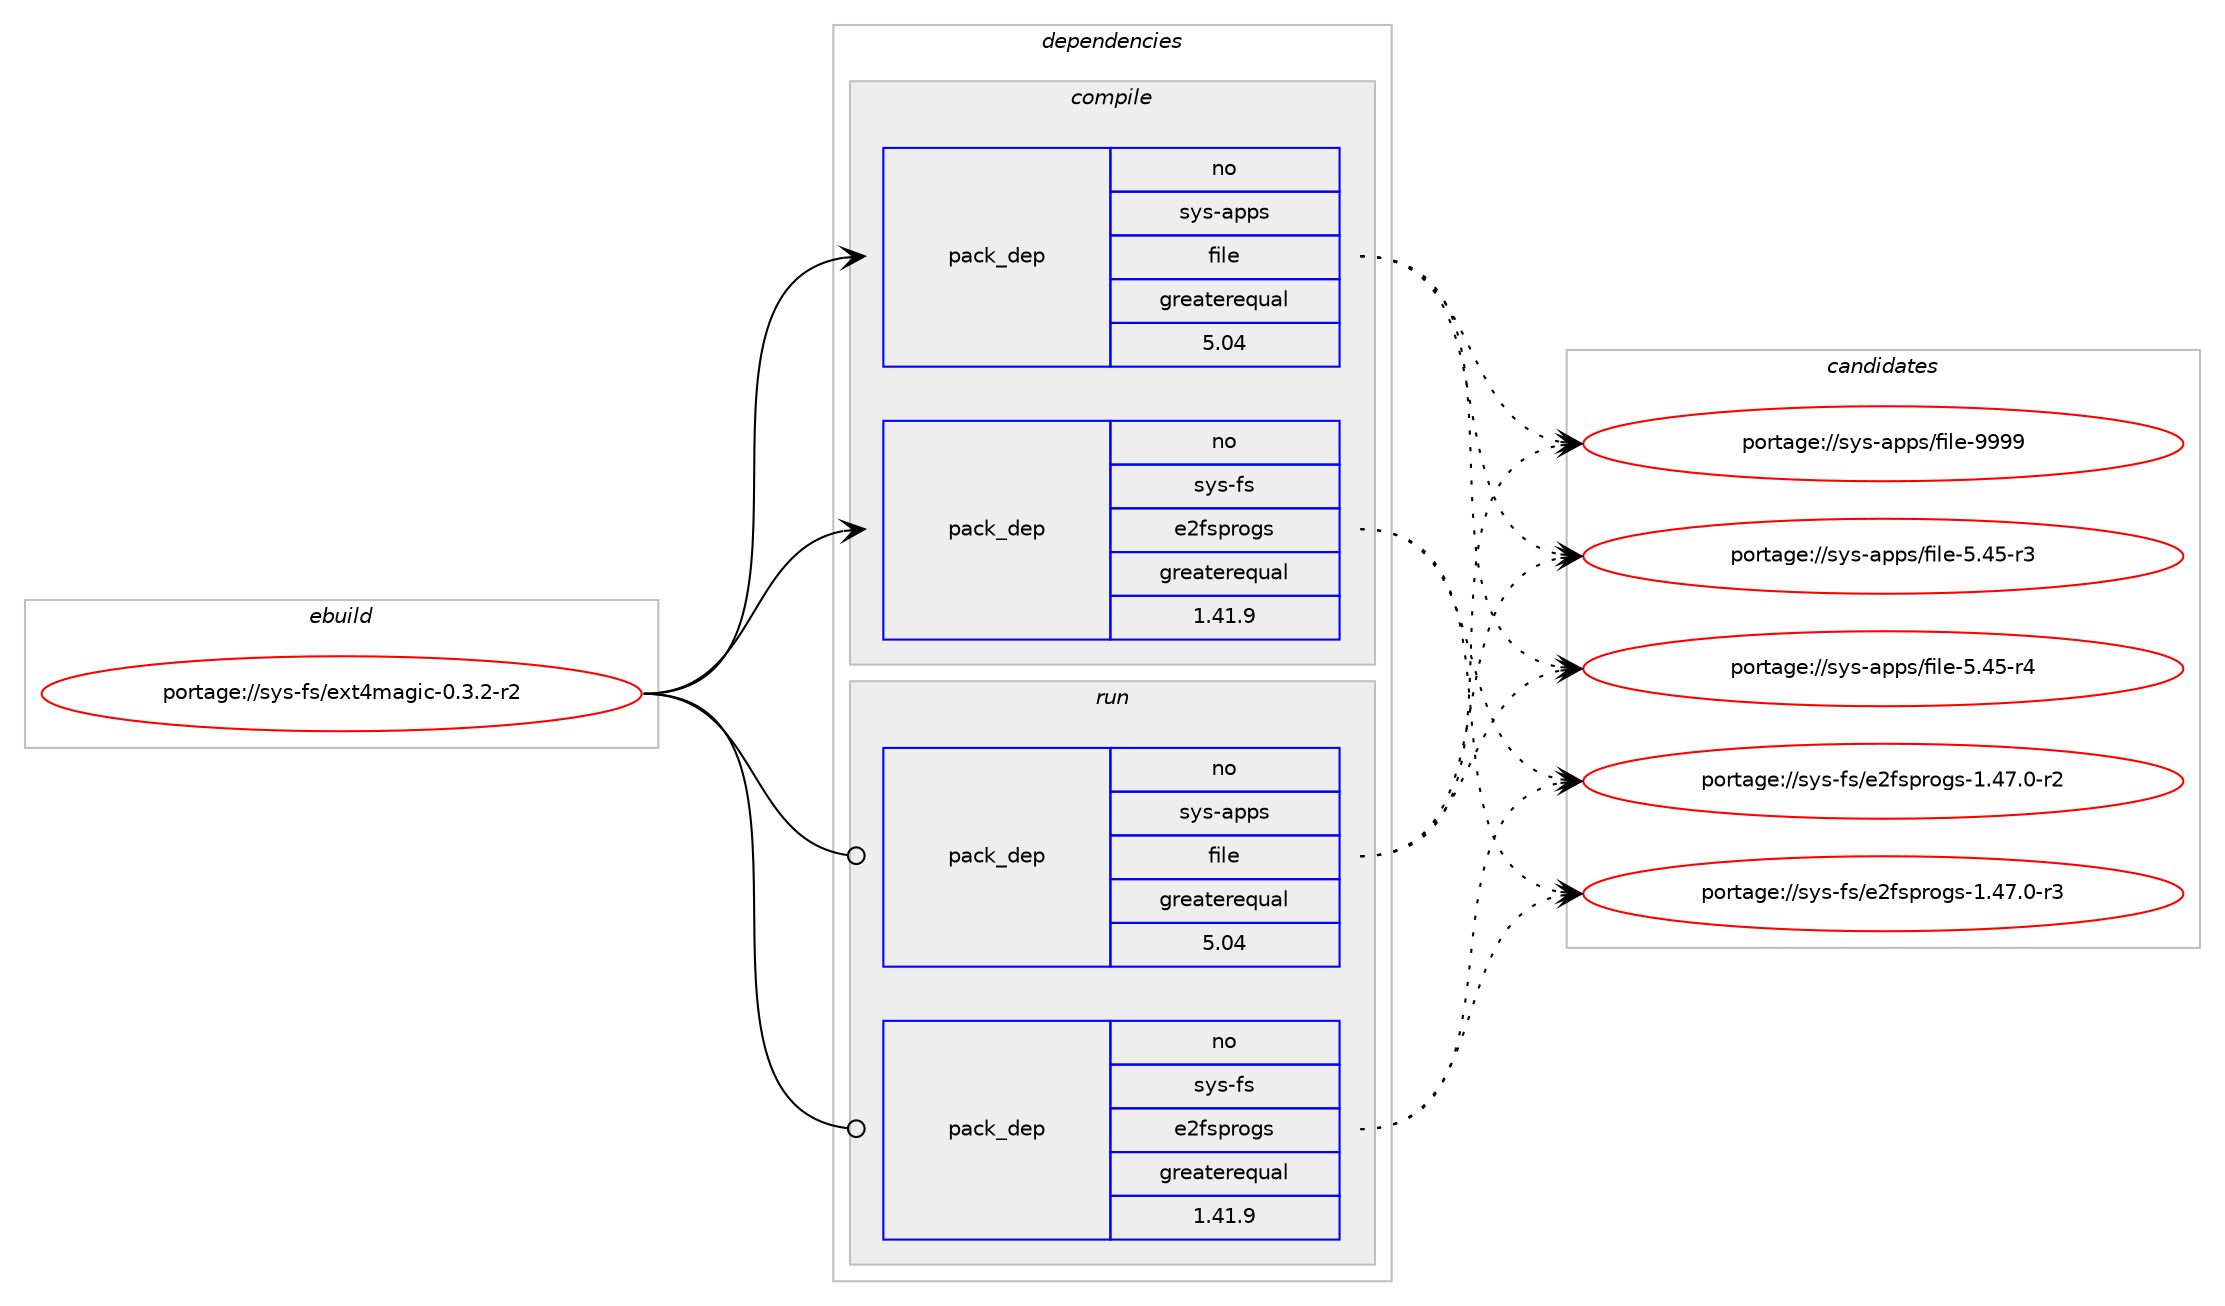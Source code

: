 digraph prolog {

# *************
# Graph options
# *************

newrank=true;
concentrate=true;
compound=true;
graph [rankdir=LR,fontname=Helvetica,fontsize=10,ranksep=1.5];#, ranksep=2.5, nodesep=0.2];
edge  [arrowhead=vee];
node  [fontname=Helvetica,fontsize=10];

# **********
# The ebuild
# **********

subgraph cluster_leftcol {
color=gray;
rank=same;
label=<<i>ebuild</i>>;
id [label="portage://sys-fs/ext4magic-0.3.2-r2", color=red, width=4, href="../sys-fs/ext4magic-0.3.2-r2.svg"];
}

# ****************
# The dependencies
# ****************

subgraph cluster_midcol {
color=gray;
label=<<i>dependencies</i>>;
subgraph cluster_compile {
fillcolor="#eeeeee";
style=filled;
label=<<i>compile</i>>;
# *** BEGIN UNKNOWN DEPENDENCY TYPE (TODO) ***
# id -> package_dependency(portage://sys-fs/ext4magic-0.3.2-r2,install,no,app-arch,bzip2,none,[,,],[],[])
# *** END UNKNOWN DEPENDENCY TYPE (TODO) ***

subgraph pack7650 {
dependency23673 [label=<<TABLE BORDER="0" CELLBORDER="1" CELLSPACING="0" CELLPADDING="4" WIDTH="220"><TR><TD ROWSPAN="6" CELLPADDING="30">pack_dep</TD></TR><TR><TD WIDTH="110">no</TD></TR><TR><TD>sys-apps</TD></TR><TR><TD>file</TD></TR><TR><TD>greaterequal</TD></TR><TR><TD>5.04</TD></TR></TABLE>>, shape=none, color=blue];
}
id:e -> dependency23673:w [weight=20,style="solid",arrowhead="vee"];
# *** BEGIN UNKNOWN DEPENDENCY TYPE (TODO) ***
# id -> package_dependency(portage://sys-fs/ext4magic-0.3.2-r2,install,no,sys-apps,util-linux,none,[,,],[],[])
# *** END UNKNOWN DEPENDENCY TYPE (TODO) ***

subgraph pack7651 {
dependency23674 [label=<<TABLE BORDER="0" CELLBORDER="1" CELLSPACING="0" CELLPADDING="4" WIDTH="220"><TR><TD ROWSPAN="6" CELLPADDING="30">pack_dep</TD></TR><TR><TD WIDTH="110">no</TD></TR><TR><TD>sys-fs</TD></TR><TR><TD>e2fsprogs</TD></TR><TR><TD>greaterequal</TD></TR><TR><TD>1.41.9</TD></TR></TABLE>>, shape=none, color=blue];
}
id:e -> dependency23674:w [weight=20,style="solid",arrowhead="vee"];
# *** BEGIN UNKNOWN DEPENDENCY TYPE (TODO) ***
# id -> package_dependency(portage://sys-fs/ext4magic-0.3.2-r2,install,no,sys-libs,zlib,none,[,,],[],[])
# *** END UNKNOWN DEPENDENCY TYPE (TODO) ***

}
subgraph cluster_compileandrun {
fillcolor="#eeeeee";
style=filled;
label=<<i>compile and run</i>>;
}
subgraph cluster_run {
fillcolor="#eeeeee";
style=filled;
label=<<i>run</i>>;
# *** BEGIN UNKNOWN DEPENDENCY TYPE (TODO) ***
# id -> package_dependency(portage://sys-fs/ext4magic-0.3.2-r2,run,no,app-arch,bzip2,none,[,,],[],[])
# *** END UNKNOWN DEPENDENCY TYPE (TODO) ***

subgraph pack7652 {
dependency23675 [label=<<TABLE BORDER="0" CELLBORDER="1" CELLSPACING="0" CELLPADDING="4" WIDTH="220"><TR><TD ROWSPAN="6" CELLPADDING="30">pack_dep</TD></TR><TR><TD WIDTH="110">no</TD></TR><TR><TD>sys-apps</TD></TR><TR><TD>file</TD></TR><TR><TD>greaterequal</TD></TR><TR><TD>5.04</TD></TR></TABLE>>, shape=none, color=blue];
}
id:e -> dependency23675:w [weight=20,style="solid",arrowhead="odot"];
# *** BEGIN UNKNOWN DEPENDENCY TYPE (TODO) ***
# id -> package_dependency(portage://sys-fs/ext4magic-0.3.2-r2,run,no,sys-apps,util-linux,none,[,,],[],[])
# *** END UNKNOWN DEPENDENCY TYPE (TODO) ***

subgraph pack7653 {
dependency23676 [label=<<TABLE BORDER="0" CELLBORDER="1" CELLSPACING="0" CELLPADDING="4" WIDTH="220"><TR><TD ROWSPAN="6" CELLPADDING="30">pack_dep</TD></TR><TR><TD WIDTH="110">no</TD></TR><TR><TD>sys-fs</TD></TR><TR><TD>e2fsprogs</TD></TR><TR><TD>greaterequal</TD></TR><TR><TD>1.41.9</TD></TR></TABLE>>, shape=none, color=blue];
}
id:e -> dependency23676:w [weight=20,style="solid",arrowhead="odot"];
# *** BEGIN UNKNOWN DEPENDENCY TYPE (TODO) ***
# id -> package_dependency(portage://sys-fs/ext4magic-0.3.2-r2,run,no,sys-libs,zlib,none,[,,],[],[])
# *** END UNKNOWN DEPENDENCY TYPE (TODO) ***

}
}

# **************
# The candidates
# **************

subgraph cluster_choices {
rank=same;
color=gray;
label=<<i>candidates</i>>;

subgraph choice7650 {
color=black;
nodesep=1;
choice11512111545971121121154710210510810145534652534511451 [label="portage://sys-apps/file-5.45-r3", color=red, width=4,href="../sys-apps/file-5.45-r3.svg"];
choice11512111545971121121154710210510810145534652534511452 [label="portage://sys-apps/file-5.45-r4", color=red, width=4,href="../sys-apps/file-5.45-r4.svg"];
choice1151211154597112112115471021051081014557575757 [label="portage://sys-apps/file-9999", color=red, width=4,href="../sys-apps/file-9999.svg"];
dependency23673:e -> choice11512111545971121121154710210510810145534652534511451:w [style=dotted,weight="100"];
dependency23673:e -> choice11512111545971121121154710210510810145534652534511452:w [style=dotted,weight="100"];
dependency23673:e -> choice1151211154597112112115471021051081014557575757:w [style=dotted,weight="100"];
}
subgraph choice7651 {
color=black;
nodesep=1;
choice115121115451021154710150102115112114111103115454946525546484511450 [label="portage://sys-fs/e2fsprogs-1.47.0-r2", color=red, width=4,href="../sys-fs/e2fsprogs-1.47.0-r2.svg"];
choice115121115451021154710150102115112114111103115454946525546484511451 [label="portage://sys-fs/e2fsprogs-1.47.0-r3", color=red, width=4,href="../sys-fs/e2fsprogs-1.47.0-r3.svg"];
dependency23674:e -> choice115121115451021154710150102115112114111103115454946525546484511450:w [style=dotted,weight="100"];
dependency23674:e -> choice115121115451021154710150102115112114111103115454946525546484511451:w [style=dotted,weight="100"];
}
subgraph choice7652 {
color=black;
nodesep=1;
choice11512111545971121121154710210510810145534652534511451 [label="portage://sys-apps/file-5.45-r3", color=red, width=4,href="../sys-apps/file-5.45-r3.svg"];
choice11512111545971121121154710210510810145534652534511452 [label="portage://sys-apps/file-5.45-r4", color=red, width=4,href="../sys-apps/file-5.45-r4.svg"];
choice1151211154597112112115471021051081014557575757 [label="portage://sys-apps/file-9999", color=red, width=4,href="../sys-apps/file-9999.svg"];
dependency23675:e -> choice11512111545971121121154710210510810145534652534511451:w [style=dotted,weight="100"];
dependency23675:e -> choice11512111545971121121154710210510810145534652534511452:w [style=dotted,weight="100"];
dependency23675:e -> choice1151211154597112112115471021051081014557575757:w [style=dotted,weight="100"];
}
subgraph choice7653 {
color=black;
nodesep=1;
choice115121115451021154710150102115112114111103115454946525546484511450 [label="portage://sys-fs/e2fsprogs-1.47.0-r2", color=red, width=4,href="../sys-fs/e2fsprogs-1.47.0-r2.svg"];
choice115121115451021154710150102115112114111103115454946525546484511451 [label="portage://sys-fs/e2fsprogs-1.47.0-r3", color=red, width=4,href="../sys-fs/e2fsprogs-1.47.0-r3.svg"];
dependency23676:e -> choice115121115451021154710150102115112114111103115454946525546484511450:w [style=dotted,weight="100"];
dependency23676:e -> choice115121115451021154710150102115112114111103115454946525546484511451:w [style=dotted,weight="100"];
}
}

}
